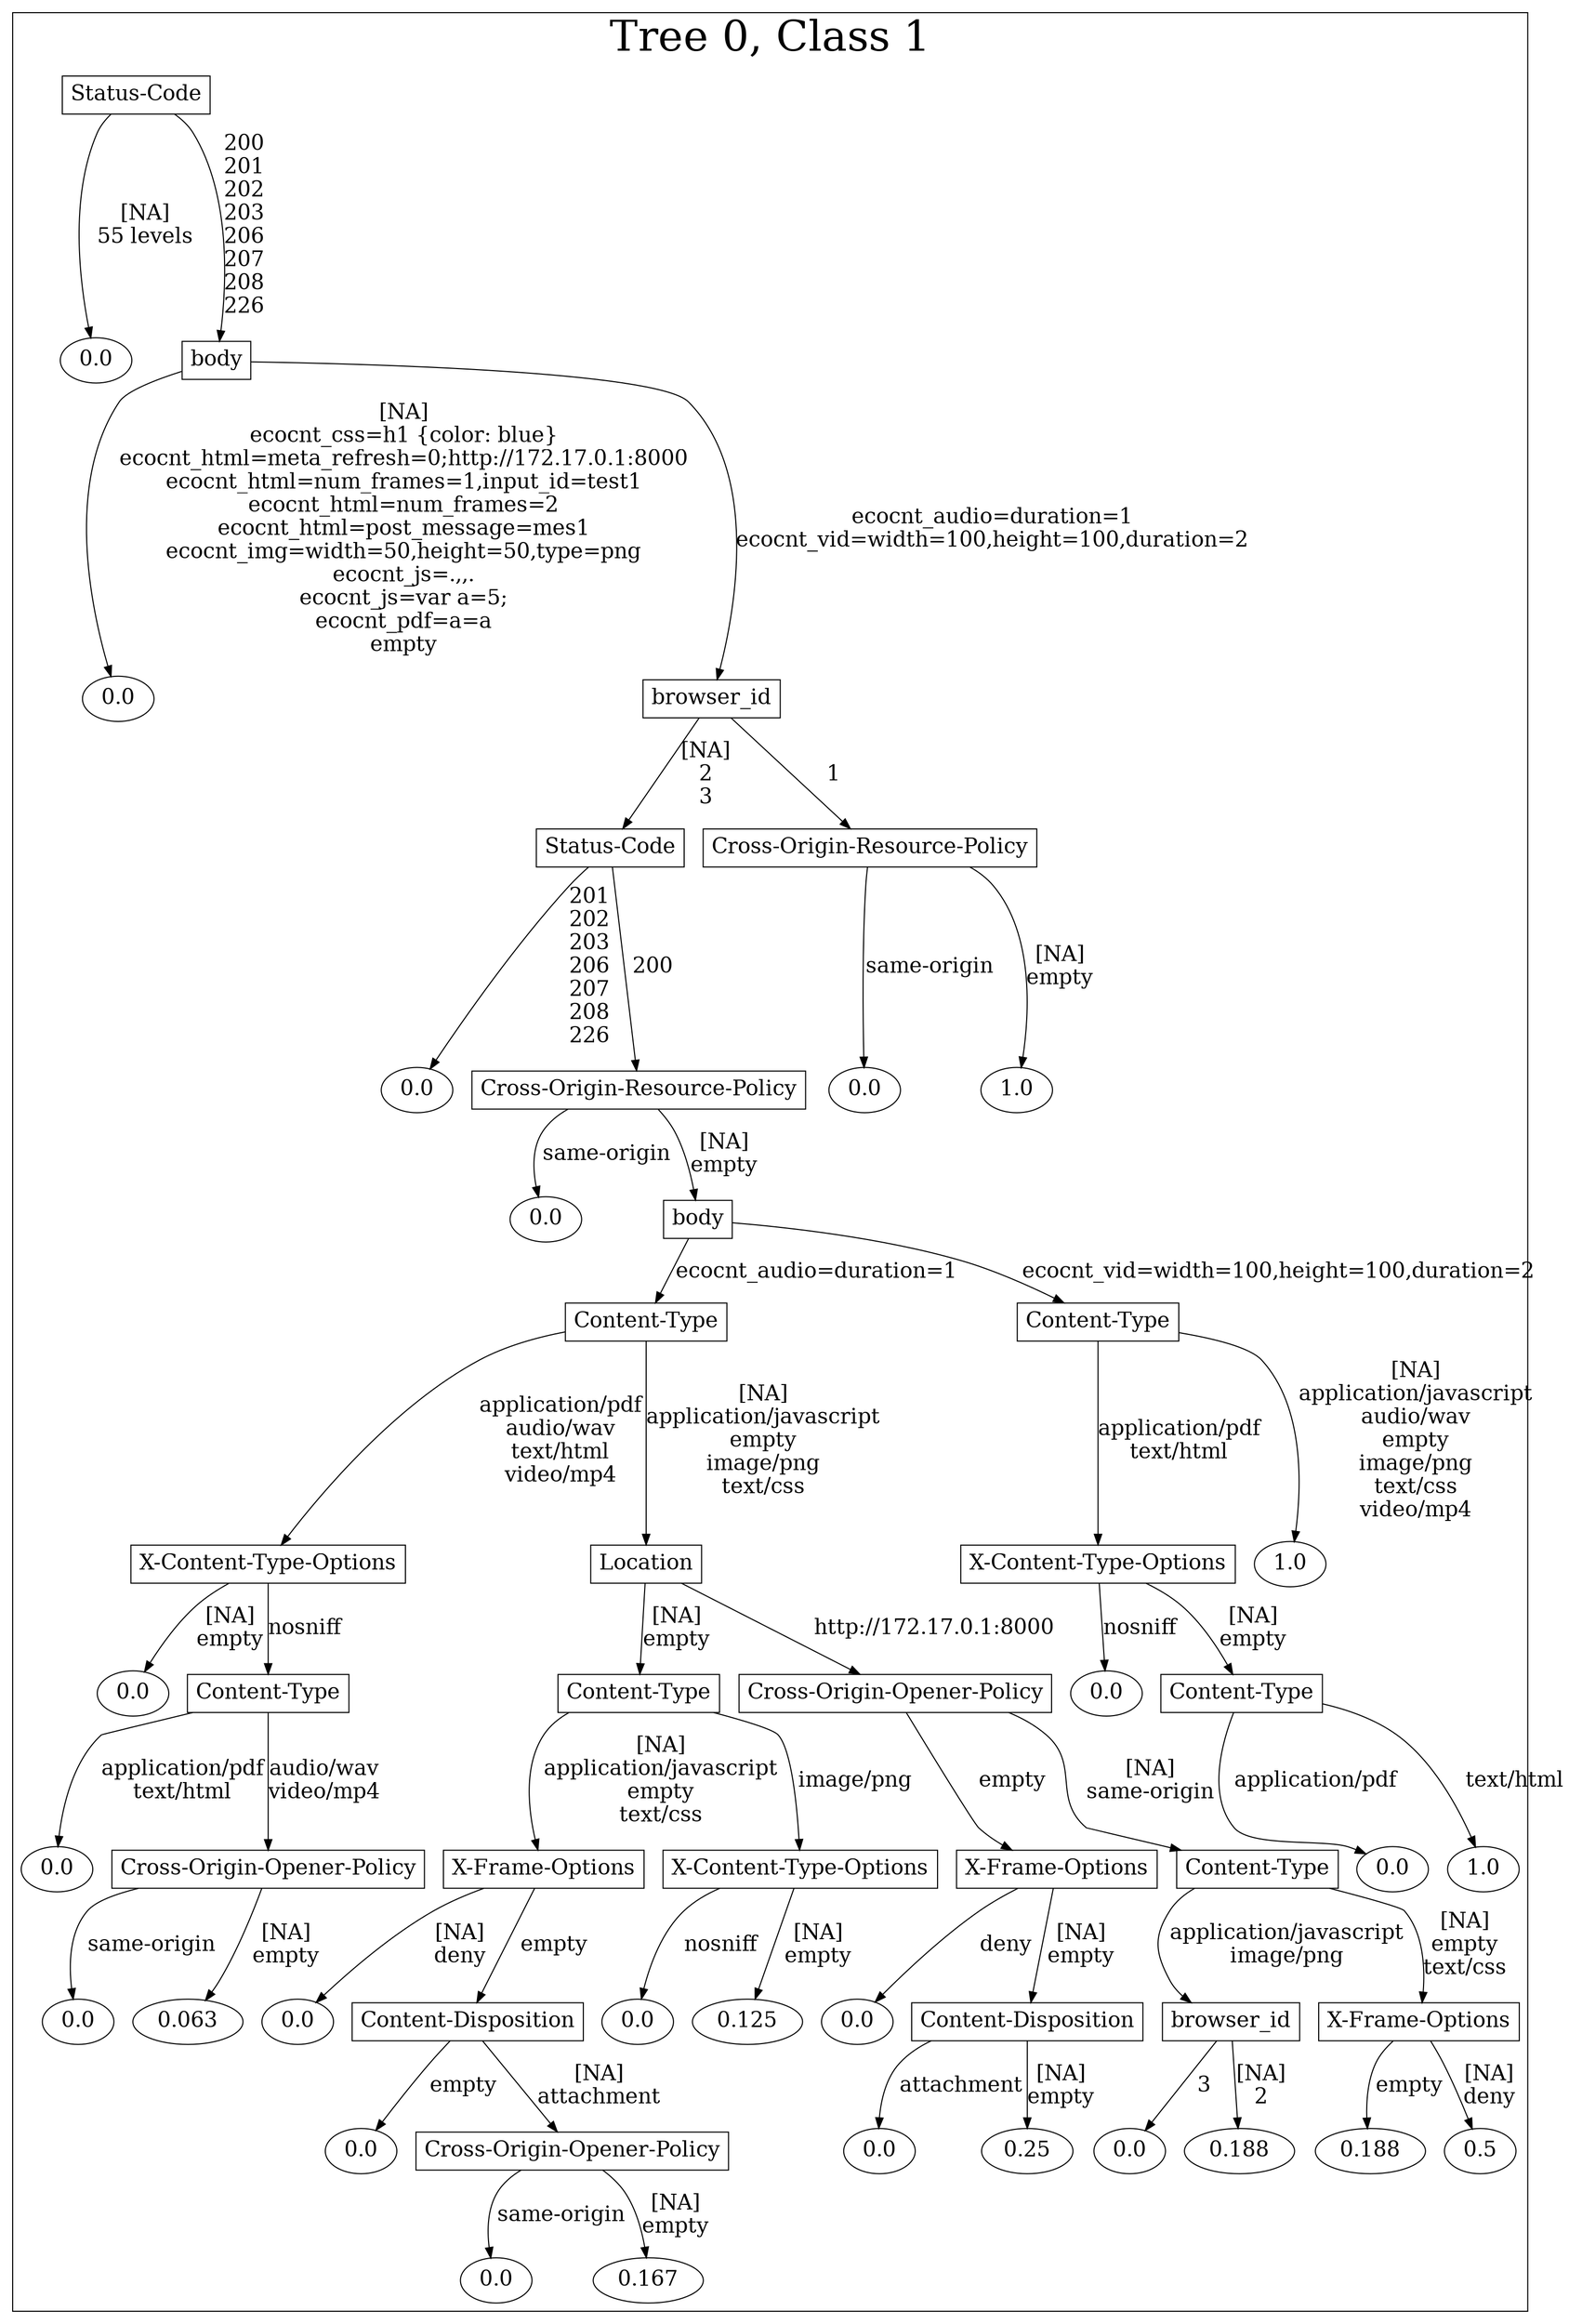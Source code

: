 /*
Generated by:
    http://https://github.com/h2oai/h2o-3/tree/master/h2o-genmodel/src/main/java/hex/genmodel/tools/PrintMojo.java
*/

/*
On a mac:

$ brew install graphviz
$ dot -Tpng file.gv -o file.png
$ open file.png
*/

digraph G {

subgraph cluster_0 {
/* Nodes */

/* Level 0 */
{
"SG_0_Node_0" [shape=box, fontsize=20, label="Status-Code"]
}

/* Level 1 */
{
"SG_0_Node_33" [fontsize=20, label="0.0"]
"SG_0_Node_1" [shape=box, fontsize=20, label="body"]
}

/* Level 2 */
{
"SG_0_Node_34" [fontsize=20, label="0.0"]
"SG_0_Node_2" [shape=box, fontsize=20, label="browser_id"]
}

/* Level 3 */
{
"SG_0_Node_3" [shape=box, fontsize=20, label="Status-Code"]
"SG_0_Node_4" [shape=box, fontsize=20, label="Cross-Origin-Resource-Policy"]
}

/* Level 4 */
{
"SG_0_Node_35" [fontsize=20, label="0.0"]
"SG_0_Node_5" [shape=box, fontsize=20, label="Cross-Origin-Resource-Policy"]
"SG_0_Node_36" [fontsize=20, label="0.0"]
"SG_0_Node_37" [fontsize=20, label="1.0"]
}

/* Level 5 */
{
"SG_0_Node_38" [fontsize=20, label="0.0"]
"SG_0_Node_6" [shape=box, fontsize=20, label="body"]
}

/* Level 6 */
{
"SG_0_Node_7" [shape=box, fontsize=20, label="Content-Type"]
"SG_0_Node_8" [shape=box, fontsize=20, label="Content-Type"]
}

/* Level 7 */
{
"SG_0_Node_9" [shape=box, fontsize=20, label="X-Content-Type-Options"]
"SG_0_Node_10" [shape=box, fontsize=20, label="Location"]
"SG_0_Node_11" [shape=box, fontsize=20, label="X-Content-Type-Options"]
"SG_0_Node_39" [fontsize=20, label="1.0"]
}

/* Level 8 */
{
"SG_0_Node_40" [fontsize=20, label="0.0"]
"SG_0_Node_12" [shape=box, fontsize=20, label="Content-Type"]
"SG_0_Node_13" [shape=box, fontsize=20, label="Content-Type"]
"SG_0_Node_14" [shape=box, fontsize=20, label="Cross-Origin-Opener-Policy"]
"SG_0_Node_41" [fontsize=20, label="0.0"]
"SG_0_Node_15" [shape=box, fontsize=20, label="Content-Type"]
}

/* Level 9 */
{
"SG_0_Node_42" [fontsize=20, label="0.0"]
"SG_0_Node_16" [shape=box, fontsize=20, label="Cross-Origin-Opener-Policy"]
"SG_0_Node_17" [shape=box, fontsize=20, label="X-Frame-Options"]
"SG_0_Node_18" [shape=box, fontsize=20, label="X-Content-Type-Options"]
"SG_0_Node_19" [shape=box, fontsize=20, label="X-Frame-Options"]
"SG_0_Node_20" [shape=box, fontsize=20, label="Content-Type"]
"SG_0_Node_43" [fontsize=20, label="0.0"]
"SG_0_Node_44" [fontsize=20, label="1.0"]
}

/* Level 10 */
{
"SG_0_Node_45" [fontsize=20, label="0.0"]
"SG_0_Node_46" [fontsize=20, label="0.063"]
"SG_0_Node_47" [fontsize=20, label="0.0"]
"SG_0_Node_22" [shape=box, fontsize=20, label="Content-Disposition"]
"SG_0_Node_48" [fontsize=20, label="0.0"]
"SG_0_Node_49" [fontsize=20, label="0.125"]
"SG_0_Node_50" [fontsize=20, label="0.0"]
"SG_0_Node_24" [shape=box, fontsize=20, label="Content-Disposition"]
"SG_0_Node_25" [shape=box, fontsize=20, label="browser_id"]
"SG_0_Node_26" [shape=box, fontsize=20, label="X-Frame-Options"]
}

/* Level 11 */
{
"SG_0_Node_51" [fontsize=20, label="0.0"]
"SG_0_Node_27" [shape=box, fontsize=20, label="Cross-Origin-Opener-Policy"]
"SG_0_Node_52" [fontsize=20, label="0.0"]
"SG_0_Node_53" [fontsize=20, label="0.25"]
"SG_0_Node_54" [fontsize=20, label="0.0"]
"SG_0_Node_55" [fontsize=20, label="0.188"]
"SG_0_Node_56" [fontsize=20, label="0.188"]
"SG_0_Node_57" [fontsize=20, label="0.5"]
}

/* Level 12 */
{
"SG_0_Node_58" [fontsize=20, label="0.0"]
"SG_0_Node_59" [fontsize=20, label="0.167"]
}

/* Edges */
"SG_0_Node_0" -> "SG_0_Node_33" [fontsize=20, label="[NA]
55 levels
"]
"SG_0_Node_0" -> "SG_0_Node_1" [fontsize=20, label="200
201
202
203
206
207
208
226
"]
"SG_0_Node_1" -> "SG_0_Node_34" [fontsize=20, label="[NA]
ecocnt_css=h1 {color: blue}
ecocnt_html=meta_refresh=0;http://172.17.0.1:8000
ecocnt_html=num_frames=1,input_id=test1
ecocnt_html=num_frames=2
ecocnt_html=post_message=mes1
ecocnt_img=width=50,height=50,type=png
ecocnt_js=.,,.
ecocnt_js=var a=5;
ecocnt_pdf=a=a
empty
"]
"SG_0_Node_1" -> "SG_0_Node_2" [fontsize=20, label="ecocnt_audio=duration=1
ecocnt_vid=width=100,height=100,duration=2
"]
"SG_0_Node_2" -> "SG_0_Node_3" [fontsize=20, label="[NA]
2
3
"]
"SG_0_Node_2" -> "SG_0_Node_4" [fontsize=20, label="1
"]
"SG_0_Node_4" -> "SG_0_Node_36" [fontsize=20, label="same-origin
"]
"SG_0_Node_4" -> "SG_0_Node_37" [fontsize=20, label="[NA]
empty
"]
"SG_0_Node_3" -> "SG_0_Node_35" [fontsize=20, label="201
202
203
206
207
208
226
"]
"SG_0_Node_3" -> "SG_0_Node_5" [fontsize=20, label="200
"]
"SG_0_Node_5" -> "SG_0_Node_38" [fontsize=20, label="same-origin
"]
"SG_0_Node_5" -> "SG_0_Node_6" [fontsize=20, label="[NA]
empty
"]
"SG_0_Node_6" -> "SG_0_Node_7" [fontsize=20, label="ecocnt_audio=duration=1
"]
"SG_0_Node_6" -> "SG_0_Node_8" [fontsize=20, label="ecocnt_vid=width=100,height=100,duration=2
"]
"SG_0_Node_8" -> "SG_0_Node_11" [fontsize=20, label="application/pdf
text/html
"]
"SG_0_Node_8" -> "SG_0_Node_39" [fontsize=20, label="[NA]
application/javascript
audio/wav
empty
image/png
text/css
video/mp4
"]
"SG_0_Node_11" -> "SG_0_Node_41" [fontsize=20, label="nosniff
"]
"SG_0_Node_11" -> "SG_0_Node_15" [fontsize=20, label="[NA]
empty
"]
"SG_0_Node_15" -> "SG_0_Node_43" [fontsize=20, label="application/pdf
"]
"SG_0_Node_15" -> "SG_0_Node_44" [fontsize=20, label="text/html
"]
"SG_0_Node_7" -> "SG_0_Node_9" [fontsize=20, label="application/pdf
audio/wav
text/html
video/mp4
"]
"SG_0_Node_7" -> "SG_0_Node_10" [fontsize=20, label="[NA]
application/javascript
empty
image/png
text/css
"]
"SG_0_Node_10" -> "SG_0_Node_13" [fontsize=20, label="[NA]
empty
"]
"SG_0_Node_10" -> "SG_0_Node_14" [fontsize=20, label="http://172.17.0.1:8000
"]
"SG_0_Node_14" -> "SG_0_Node_19" [fontsize=20, label="empty
"]
"SG_0_Node_14" -> "SG_0_Node_20" [fontsize=20, label="[NA]
same-origin
"]
"SG_0_Node_20" -> "SG_0_Node_25" [fontsize=20, label="application/javascript
image/png
"]
"SG_0_Node_20" -> "SG_0_Node_26" [fontsize=20, label="[NA]
empty
text/css
"]
"SG_0_Node_26" -> "SG_0_Node_56" [fontsize=20, label="empty
"]
"SG_0_Node_26" -> "SG_0_Node_57" [fontsize=20, label="[NA]
deny
"]
"SG_0_Node_25" -> "SG_0_Node_54" [fontsize=20, label="3
"]
"SG_0_Node_25" -> "SG_0_Node_55" [fontsize=20, label="[NA]
2
"]
"SG_0_Node_19" -> "SG_0_Node_50" [fontsize=20, label="deny
"]
"SG_0_Node_19" -> "SG_0_Node_24" [fontsize=20, label="[NA]
empty
"]
"SG_0_Node_24" -> "SG_0_Node_52" [fontsize=20, label="attachment
"]
"SG_0_Node_24" -> "SG_0_Node_53" [fontsize=20, label="[NA]
empty
"]
"SG_0_Node_13" -> "SG_0_Node_17" [fontsize=20, label="[NA]
application/javascript
empty
text/css
"]
"SG_0_Node_13" -> "SG_0_Node_18" [fontsize=20, label="image/png
"]
"SG_0_Node_18" -> "SG_0_Node_48" [fontsize=20, label="nosniff
"]
"SG_0_Node_18" -> "SG_0_Node_49" [fontsize=20, label="[NA]
empty
"]
"SG_0_Node_17" -> "SG_0_Node_47" [fontsize=20, label="[NA]
deny
"]
"SG_0_Node_17" -> "SG_0_Node_22" [fontsize=20, label="empty
"]
"SG_0_Node_22" -> "SG_0_Node_51" [fontsize=20, label="empty
"]
"SG_0_Node_22" -> "SG_0_Node_27" [fontsize=20, label="[NA]
attachment
"]
"SG_0_Node_27" -> "SG_0_Node_58" [fontsize=20, label="same-origin
"]
"SG_0_Node_27" -> "SG_0_Node_59" [fontsize=20, label="[NA]
empty
"]
"SG_0_Node_9" -> "SG_0_Node_40" [fontsize=20, label="[NA]
empty
"]
"SG_0_Node_9" -> "SG_0_Node_12" [fontsize=20, label="nosniff
"]
"SG_0_Node_12" -> "SG_0_Node_42" [fontsize=20, label="application/pdf
text/html
"]
"SG_0_Node_12" -> "SG_0_Node_16" [fontsize=20, label="audio/wav
video/mp4
"]
"SG_0_Node_16" -> "SG_0_Node_45" [fontsize=20, label="same-origin
"]
"SG_0_Node_16" -> "SG_0_Node_46" [fontsize=20, label="[NA]
empty
"]

fontsize=40
label="Tree 0, Class 1"
}

}


